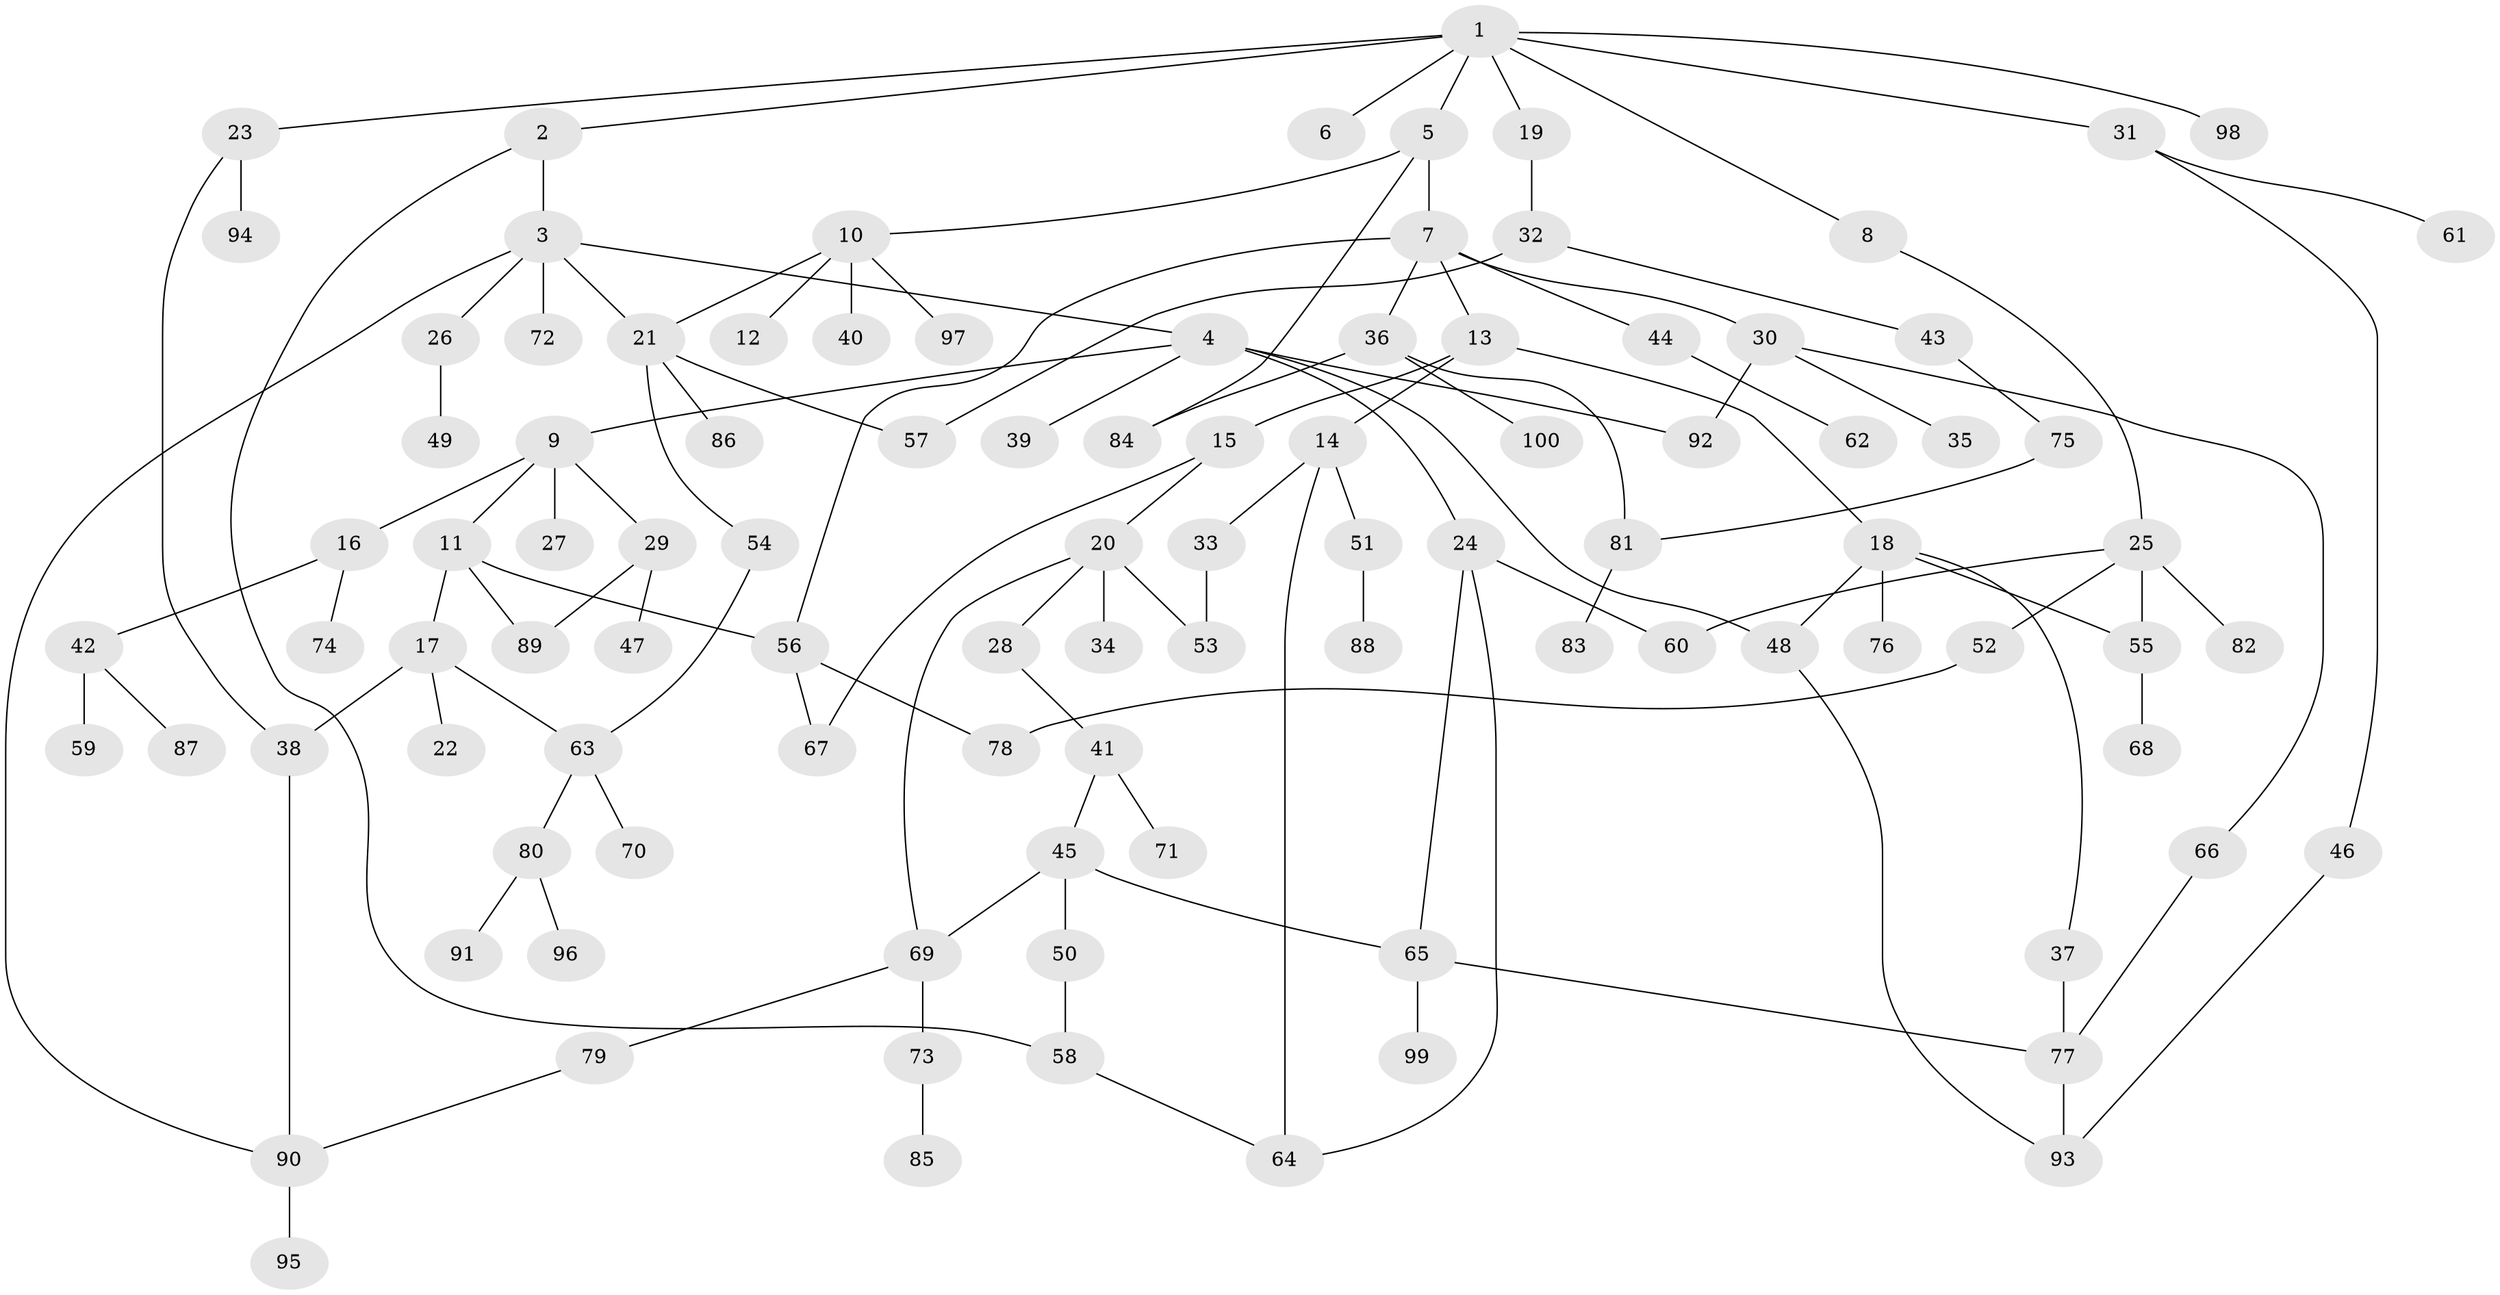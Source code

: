// Generated by graph-tools (version 1.1) at 2025/38/02/21/25 10:38:52]
// undirected, 100 vertices, 125 edges
graph export_dot {
graph [start="1"]
  node [color=gray90,style=filled];
  1;
  2;
  3;
  4;
  5;
  6;
  7;
  8;
  9;
  10;
  11;
  12;
  13;
  14;
  15;
  16;
  17;
  18;
  19;
  20;
  21;
  22;
  23;
  24;
  25;
  26;
  27;
  28;
  29;
  30;
  31;
  32;
  33;
  34;
  35;
  36;
  37;
  38;
  39;
  40;
  41;
  42;
  43;
  44;
  45;
  46;
  47;
  48;
  49;
  50;
  51;
  52;
  53;
  54;
  55;
  56;
  57;
  58;
  59;
  60;
  61;
  62;
  63;
  64;
  65;
  66;
  67;
  68;
  69;
  70;
  71;
  72;
  73;
  74;
  75;
  76;
  77;
  78;
  79;
  80;
  81;
  82;
  83;
  84;
  85;
  86;
  87;
  88;
  89;
  90;
  91;
  92;
  93;
  94;
  95;
  96;
  97;
  98;
  99;
  100;
  1 -- 2;
  1 -- 5;
  1 -- 6;
  1 -- 8;
  1 -- 19;
  1 -- 23;
  1 -- 31;
  1 -- 98;
  2 -- 3;
  2 -- 58;
  3 -- 4;
  3 -- 21;
  3 -- 26;
  3 -- 72;
  3 -- 90;
  4 -- 9;
  4 -- 24;
  4 -- 39;
  4 -- 48;
  4 -- 92;
  5 -- 7;
  5 -- 10;
  5 -- 84;
  7 -- 13;
  7 -- 30;
  7 -- 36;
  7 -- 44;
  7 -- 56;
  8 -- 25;
  9 -- 11;
  9 -- 16;
  9 -- 27;
  9 -- 29;
  10 -- 12;
  10 -- 40;
  10 -- 97;
  10 -- 21;
  11 -- 17;
  11 -- 56;
  11 -- 89;
  13 -- 14;
  13 -- 15;
  13 -- 18;
  14 -- 33;
  14 -- 51;
  14 -- 64;
  15 -- 20;
  15 -- 67;
  16 -- 42;
  16 -- 74;
  17 -- 22;
  17 -- 38;
  17 -- 63;
  18 -- 37;
  18 -- 48;
  18 -- 76;
  18 -- 55;
  19 -- 32;
  20 -- 28;
  20 -- 34;
  20 -- 69;
  20 -- 53;
  21 -- 54;
  21 -- 86;
  21 -- 57;
  23 -- 94;
  23 -- 38;
  24 -- 65;
  24 -- 64;
  24 -- 60;
  25 -- 52;
  25 -- 55;
  25 -- 60;
  25 -- 82;
  26 -- 49;
  28 -- 41;
  29 -- 47;
  29 -- 89;
  30 -- 35;
  30 -- 66;
  30 -- 92;
  31 -- 46;
  31 -- 61;
  32 -- 43;
  32 -- 57;
  33 -- 53;
  36 -- 84;
  36 -- 100;
  36 -- 81;
  37 -- 77;
  38 -- 90;
  41 -- 45;
  41 -- 71;
  42 -- 59;
  42 -- 87;
  43 -- 75;
  44 -- 62;
  45 -- 50;
  45 -- 65;
  45 -- 69;
  46 -- 93;
  48 -- 93;
  50 -- 58;
  51 -- 88;
  52 -- 78;
  54 -- 63;
  55 -- 68;
  56 -- 67;
  56 -- 78;
  58 -- 64;
  63 -- 70;
  63 -- 80;
  65 -- 77;
  65 -- 99;
  66 -- 77;
  69 -- 73;
  69 -- 79;
  73 -- 85;
  75 -- 81;
  77 -- 93;
  79 -- 90;
  80 -- 91;
  80 -- 96;
  81 -- 83;
  90 -- 95;
}
